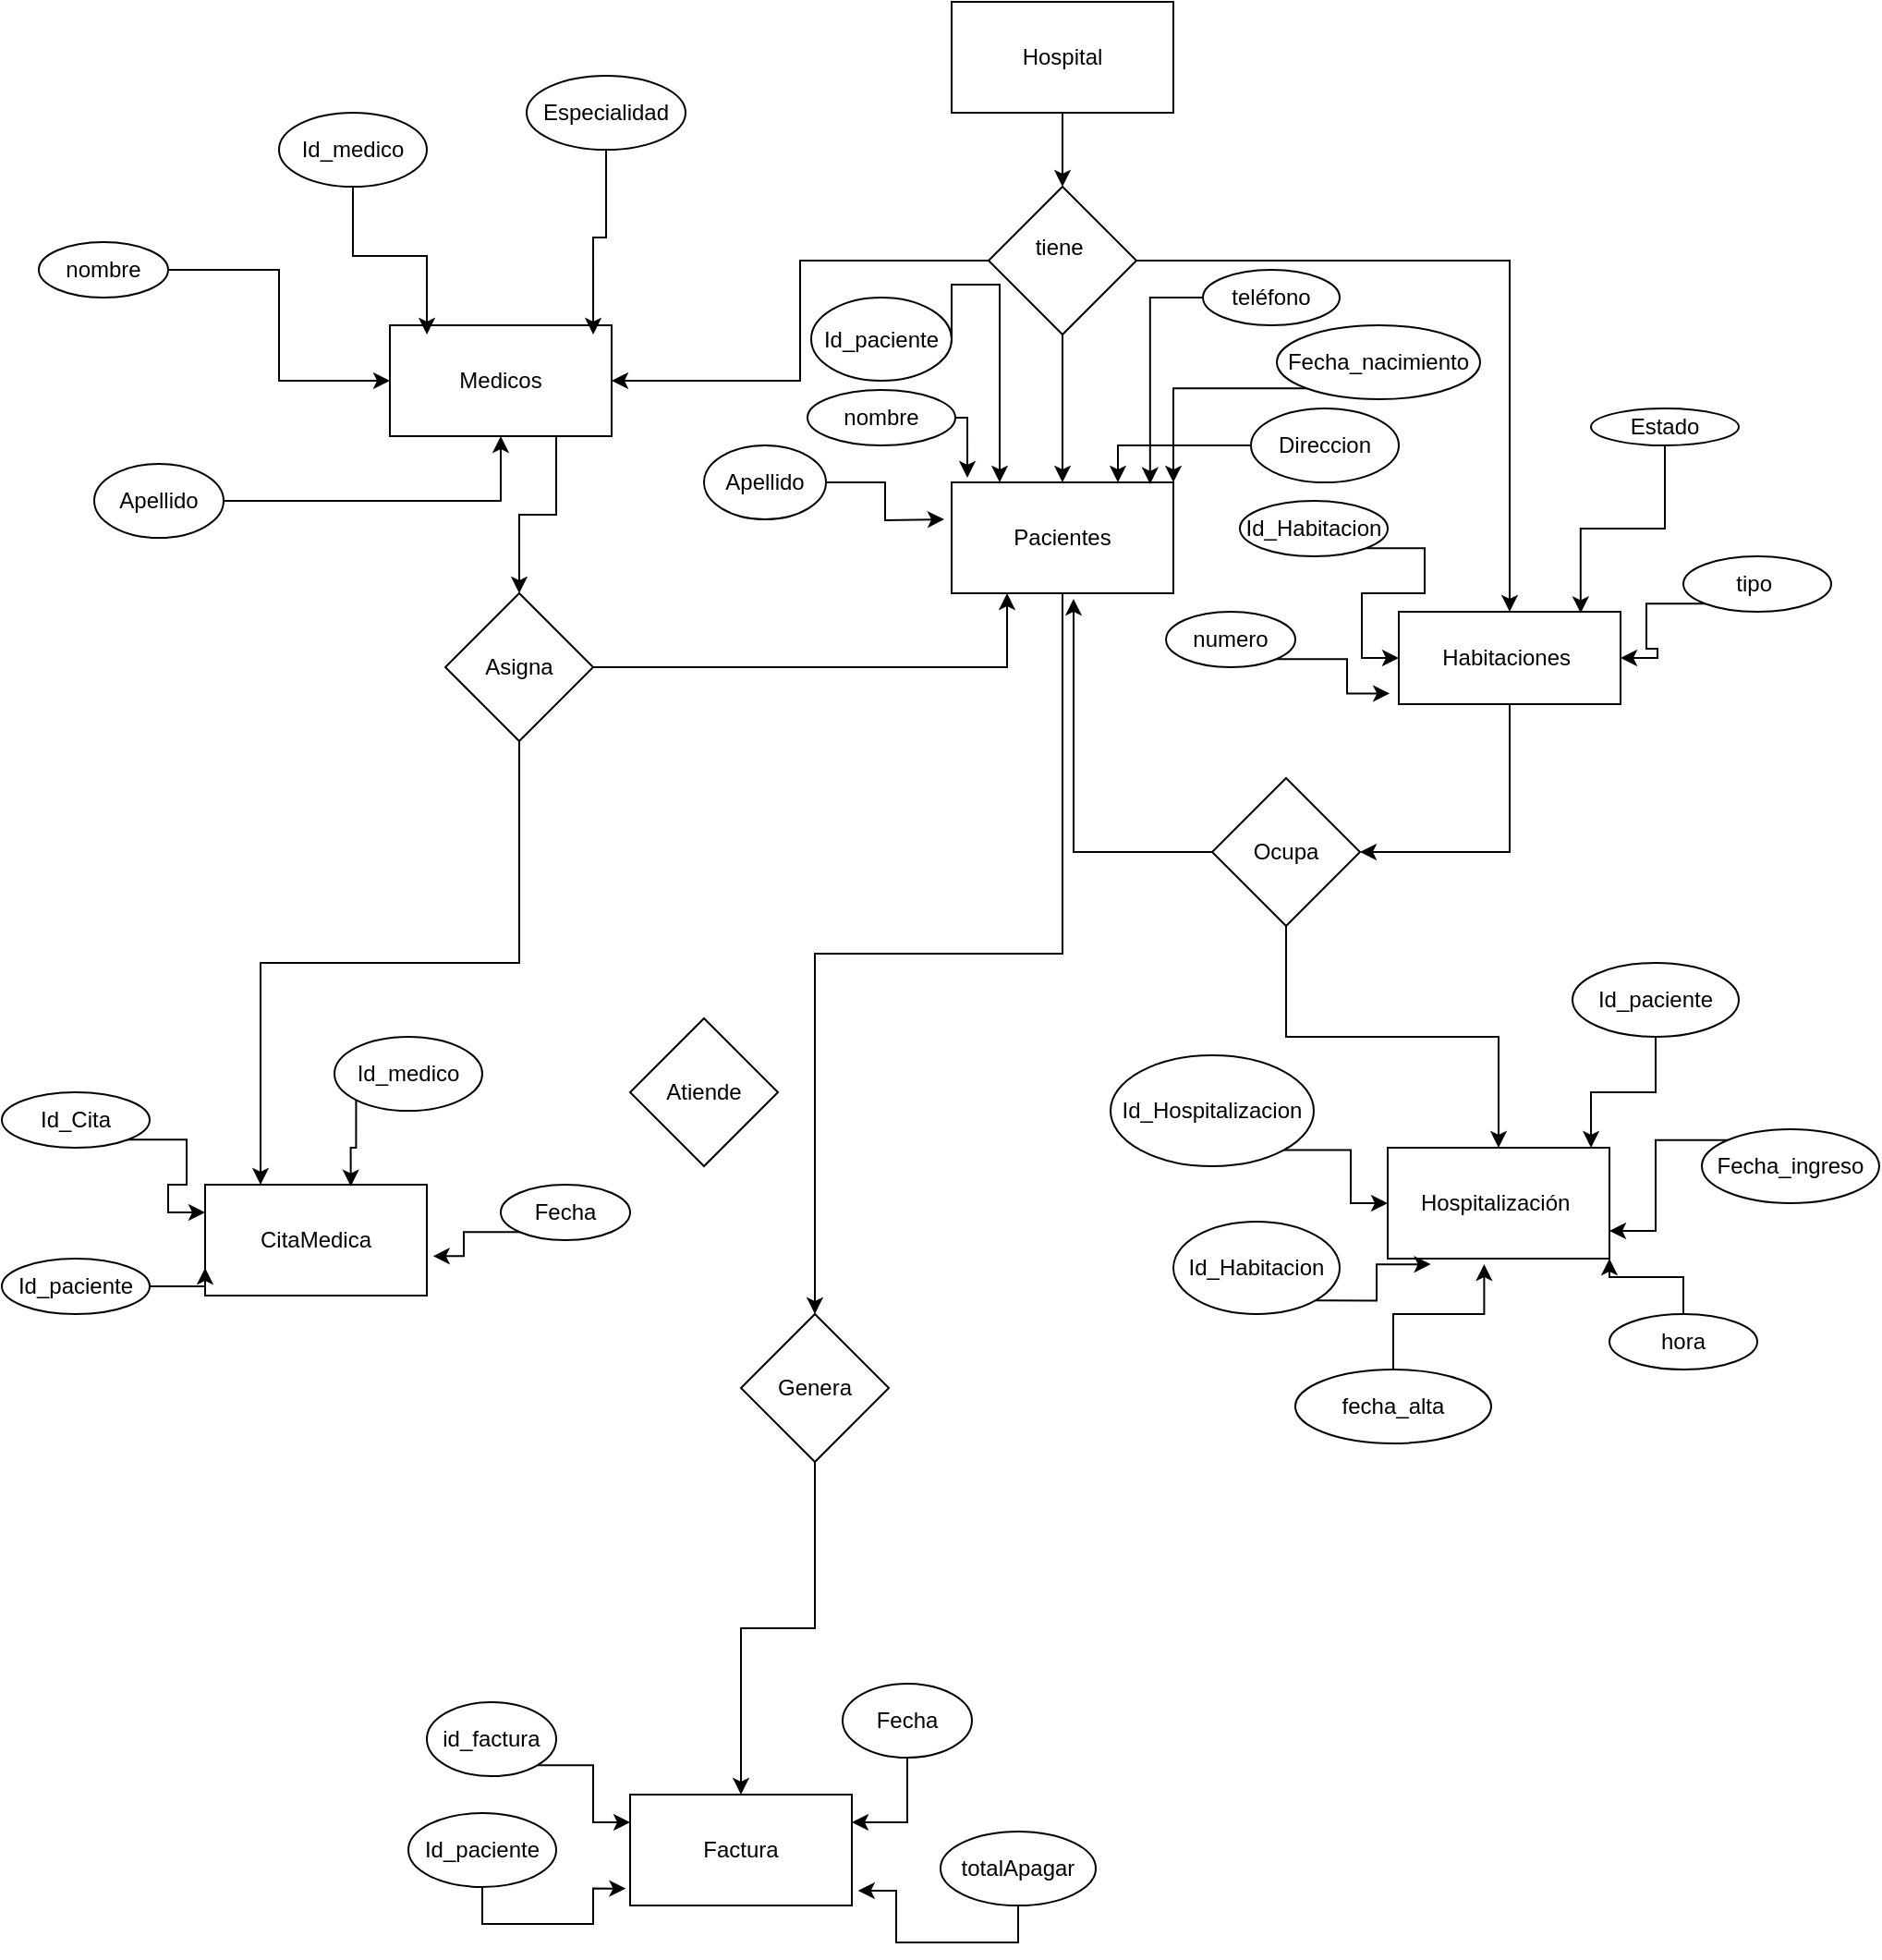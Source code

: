 <mxfile version="24.2.3" type="google">
  <diagram name="Página-1" id="EZliVyfYjvg1-WdeH3L9">
    <mxGraphModel grid="1" page="1" gridSize="10" guides="1" tooltips="1" connect="1" arrows="1" fold="1" pageScale="1" pageWidth="827" pageHeight="1169" math="0" shadow="0">
      <root>
        <mxCell id="0" />
        <mxCell id="1" parent="0" />
        <mxCell id="4ncTg_0daOnHYCiFeW4z-30" style="edgeStyle=orthogonalEdgeStyle;rounded=0;orthogonalLoop=1;jettySize=auto;html=1;exitX=0.5;exitY=1;exitDx=0;exitDy=0;entryX=0.5;entryY=0;entryDx=0;entryDy=0;" edge="1" parent="1" source="4ncTg_0daOnHYCiFeW4z-1" target="4ncTg_0daOnHYCiFeW4z-12">
          <mxGeometry relative="1" as="geometry" />
        </mxCell>
        <mxCell id="4ncTg_0daOnHYCiFeW4z-1" value="&lt;font style=&quot;vertical-align: inherit;&quot;&gt;&lt;font style=&quot;vertical-align: inherit;&quot;&gt;&lt;font style=&quot;vertical-align: inherit;&quot;&gt;&lt;font style=&quot;vertical-align: inherit;&quot;&gt;Hospital&lt;/font&gt;&lt;/font&gt;&lt;/font&gt;&lt;/font&gt;" style="rounded=0;whiteSpace=wrap;html=1;" vertex="1" parent="1">
          <mxGeometry x="354" y="20" width="120" height="60" as="geometry" />
        </mxCell>
        <mxCell id="4ncTg_0daOnHYCiFeW4z-83" style="edgeStyle=orthogonalEdgeStyle;rounded=0;orthogonalLoop=1;jettySize=auto;html=1;exitX=0.5;exitY=1;exitDx=0;exitDy=0;entryX=1;entryY=0.5;entryDx=0;entryDy=0;" edge="1" parent="1" source="4ncTg_0daOnHYCiFeW4z-2" target="4ncTg_0daOnHYCiFeW4z-10">
          <mxGeometry relative="1" as="geometry" />
        </mxCell>
        <mxCell id="4ncTg_0daOnHYCiFeW4z-2" value="&lt;font style=&quot;vertical-align: inherit;&quot;&gt;&lt;font style=&quot;vertical-align: inherit;&quot;&gt;&lt;font style=&quot;vertical-align: inherit;&quot;&gt;&lt;font style=&quot;vertical-align: inherit;&quot;&gt;&lt;font style=&quot;vertical-align: inherit;&quot;&gt;&lt;font style=&quot;vertical-align: inherit;&quot;&gt;Habitaciones&amp;nbsp;&lt;/font&gt;&lt;/font&gt;&lt;/font&gt;&lt;/font&gt;&lt;/font&gt;&lt;/font&gt;" style="rounded=0;whiteSpace=wrap;html=1;" vertex="1" parent="1">
          <mxGeometry x="596" y="350" width="120" height="50" as="geometry" />
        </mxCell>
        <mxCell id="4ncTg_0daOnHYCiFeW4z-3" value="&lt;font style=&quot;vertical-align: inherit;&quot;&gt;&lt;font style=&quot;vertical-align: inherit;&quot;&gt;&lt;font style=&quot;vertical-align: inherit;&quot;&gt;&lt;font style=&quot;vertical-align: inherit;&quot;&gt;&lt;font style=&quot;vertical-align: inherit;&quot;&gt;&lt;font style=&quot;vertical-align: inherit;&quot;&gt;CitaMedica&lt;/font&gt;&lt;/font&gt;&lt;/font&gt;&lt;/font&gt;&lt;/font&gt;&lt;/font&gt;" style="rounded=0;whiteSpace=wrap;html=1;" vertex="1" parent="1">
          <mxGeometry x="-50" y="660" width="120" height="60" as="geometry" />
        </mxCell>
        <mxCell id="4ncTg_0daOnHYCiFeW4z-4" value="&lt;font style=&quot;vertical-align: inherit;&quot;&gt;&lt;font style=&quot;vertical-align: inherit;&quot;&gt;&lt;font style=&quot;vertical-align: inherit;&quot;&gt;&lt;font style=&quot;vertical-align: inherit;&quot;&gt;Hospitalización&amp;nbsp;&lt;/font&gt;&lt;/font&gt;&lt;/font&gt;&lt;/font&gt;" style="rounded=0;whiteSpace=wrap;html=1;" vertex="1" parent="1">
          <mxGeometry x="590" y="640" width="120" height="60" as="geometry" />
        </mxCell>
        <mxCell id="4ncTg_0daOnHYCiFeW4z-87" style="edgeStyle=orthogonalEdgeStyle;rounded=0;orthogonalLoop=1;jettySize=auto;html=1;exitX=0.5;exitY=1;exitDx=0;exitDy=0;entryX=0.5;entryY=0;entryDx=0;entryDy=0;" edge="1" parent="1" source="4ncTg_0daOnHYCiFeW4z-5" target="4ncTg_0daOnHYCiFeW4z-11">
          <mxGeometry relative="1" as="geometry">
            <mxPoint x="300" y="680" as="targetPoint" />
          </mxGeometry>
        </mxCell>
        <mxCell id="4ncTg_0daOnHYCiFeW4z-5" value="&lt;font style=&quot;vertical-align: inherit;&quot;&gt;&lt;font style=&quot;vertical-align: inherit;&quot;&gt;&lt;font style=&quot;vertical-align: inherit;&quot;&gt;&lt;font style=&quot;vertical-align: inherit;&quot;&gt;&lt;font style=&quot;vertical-align: inherit;&quot;&gt;&lt;font style=&quot;vertical-align: inherit;&quot;&gt;Pacientes&lt;/font&gt;&lt;/font&gt;&lt;/font&gt;&lt;/font&gt;&lt;/font&gt;&lt;/font&gt;" style="rounded=0;whiteSpace=wrap;html=1;" vertex="1" parent="1">
          <mxGeometry x="354" y="280" width="120" height="60" as="geometry" />
        </mxCell>
        <mxCell id="4ncTg_0daOnHYCiFeW4z-80" style="edgeStyle=orthogonalEdgeStyle;rounded=0;orthogonalLoop=1;jettySize=auto;html=1;exitX=0.75;exitY=1;exitDx=0;exitDy=0;entryX=0.5;entryY=0;entryDx=0;entryDy=0;" edge="1" parent="1" source="4ncTg_0daOnHYCiFeW4z-6" target="4ncTg_0daOnHYCiFeW4z-9">
          <mxGeometry relative="1" as="geometry" />
        </mxCell>
        <mxCell id="4ncTg_0daOnHYCiFeW4z-6" value="&lt;font style=&quot;vertical-align: inherit;&quot;&gt;&lt;font style=&quot;vertical-align: inherit;&quot;&gt;&lt;font style=&quot;vertical-align: inherit;&quot;&gt;&lt;font style=&quot;vertical-align: inherit;&quot;&gt;Medicos&lt;/font&gt;&lt;/font&gt;&lt;/font&gt;&lt;/font&gt;" style="rounded=0;whiteSpace=wrap;html=1;" vertex="1" parent="1">
          <mxGeometry x="50" y="195" width="120" height="60" as="geometry" />
        </mxCell>
        <mxCell id="4ncTg_0daOnHYCiFeW4z-7" value="&lt;font style=&quot;vertical-align: inherit;&quot;&gt;&lt;font style=&quot;vertical-align: inherit;&quot;&gt;Factura&lt;/font&gt;&lt;/font&gt;" style="rounded=0;whiteSpace=wrap;html=1;" vertex="1" parent="1">
          <mxGeometry x="180" y="990" width="120" height="60" as="geometry" />
        </mxCell>
        <mxCell id="4ncTg_0daOnHYCiFeW4z-8" value="&lt;font style=&quot;vertical-align: inherit;&quot;&gt;&lt;font style=&quot;vertical-align: inherit;&quot;&gt;Atiende&lt;/font&gt;&lt;/font&gt;" style="rhombus;whiteSpace=wrap;html=1;" vertex="1" parent="1">
          <mxGeometry x="180" y="570" width="80" height="80" as="geometry" />
        </mxCell>
        <mxCell id="4ncTg_0daOnHYCiFeW4z-81" style="edgeStyle=orthogonalEdgeStyle;rounded=0;orthogonalLoop=1;jettySize=auto;html=1;exitX=0.5;exitY=1;exitDx=0;exitDy=0;entryX=0.25;entryY=0;entryDx=0;entryDy=0;" edge="1" parent="1" source="4ncTg_0daOnHYCiFeW4z-9" target="4ncTg_0daOnHYCiFeW4z-3">
          <mxGeometry relative="1" as="geometry">
            <mxPoint y="620" as="targetPoint" />
          </mxGeometry>
        </mxCell>
        <mxCell id="4ncTg_0daOnHYCiFeW4z-82" style="edgeStyle=orthogonalEdgeStyle;rounded=0;orthogonalLoop=1;jettySize=auto;html=1;exitX=1;exitY=0.5;exitDx=0;exitDy=0;entryX=0.25;entryY=1;entryDx=0;entryDy=0;" edge="1" parent="1" source="4ncTg_0daOnHYCiFeW4z-9" target="4ncTg_0daOnHYCiFeW4z-5">
          <mxGeometry relative="1" as="geometry" />
        </mxCell>
        <mxCell id="4ncTg_0daOnHYCiFeW4z-9" value="&lt;font style=&quot;vertical-align: inherit;&quot;&gt;&lt;font style=&quot;vertical-align: inherit;&quot;&gt;Asigna&lt;/font&gt;&lt;/font&gt;" style="rhombus;whiteSpace=wrap;html=1;" vertex="1" parent="1">
          <mxGeometry x="80" y="340" width="80" height="80" as="geometry" />
        </mxCell>
        <mxCell id="4ncTg_0daOnHYCiFeW4z-85" style="edgeStyle=orthogonalEdgeStyle;rounded=0;orthogonalLoop=1;jettySize=auto;html=1;exitX=0.5;exitY=1;exitDx=0;exitDy=0;entryX=0.5;entryY=0;entryDx=0;entryDy=0;" edge="1" parent="1" source="4ncTg_0daOnHYCiFeW4z-10" target="4ncTg_0daOnHYCiFeW4z-4">
          <mxGeometry relative="1" as="geometry" />
        </mxCell>
        <mxCell id="4ncTg_0daOnHYCiFeW4z-10" value="&lt;font style=&quot;vertical-align: inherit;&quot;&gt;&lt;font style=&quot;vertical-align: inherit;&quot;&gt;&lt;font style=&quot;vertical-align: inherit;&quot;&gt;&lt;font style=&quot;vertical-align: inherit;&quot;&gt;Ocupa&lt;/font&gt;&lt;/font&gt;&lt;/font&gt;&lt;/font&gt;" style="rhombus;whiteSpace=wrap;html=1;" vertex="1" parent="1">
          <mxGeometry x="495" y="440" width="80" height="80" as="geometry" />
        </mxCell>
        <mxCell id="4ncTg_0daOnHYCiFeW4z-86" style="edgeStyle=orthogonalEdgeStyle;rounded=0;orthogonalLoop=1;jettySize=auto;html=1;exitX=0.5;exitY=1;exitDx=0;exitDy=0;entryX=0.5;entryY=0;entryDx=0;entryDy=0;" edge="1" parent="1" source="4ncTg_0daOnHYCiFeW4z-11" target="4ncTg_0daOnHYCiFeW4z-7">
          <mxGeometry relative="1" as="geometry" />
        </mxCell>
        <mxCell id="4ncTg_0daOnHYCiFeW4z-11" value="&lt;font style=&quot;vertical-align: inherit;&quot;&gt;&lt;font style=&quot;vertical-align: inherit;&quot;&gt;Genera&lt;/font&gt;&lt;/font&gt;" style="rhombus;whiteSpace=wrap;html=1;" vertex="1" parent="1">
          <mxGeometry x="240" y="730" width="80" height="80" as="geometry" />
        </mxCell>
        <mxCell id="4ncTg_0daOnHYCiFeW4z-29" style="edgeStyle=orthogonalEdgeStyle;rounded=0;orthogonalLoop=1;jettySize=auto;html=1;exitX=0.5;exitY=1;exitDx=0;exitDy=0;" edge="1" parent="1" source="4ncTg_0daOnHYCiFeW4z-12" target="4ncTg_0daOnHYCiFeW4z-5">
          <mxGeometry relative="1" as="geometry" />
        </mxCell>
        <mxCell id="4ncTg_0daOnHYCiFeW4z-59" style="edgeStyle=orthogonalEdgeStyle;rounded=0;orthogonalLoop=1;jettySize=auto;html=1;exitX=0;exitY=0.5;exitDx=0;exitDy=0;entryX=1;entryY=0.5;entryDx=0;entryDy=0;" edge="1" parent="1" source="4ncTg_0daOnHYCiFeW4z-12" target="4ncTg_0daOnHYCiFeW4z-6">
          <mxGeometry relative="1" as="geometry" />
        </mxCell>
        <mxCell id="4ncTg_0daOnHYCiFeW4z-68" style="edgeStyle=orthogonalEdgeStyle;rounded=0;orthogonalLoop=1;jettySize=auto;html=1;exitX=1;exitY=0.5;exitDx=0;exitDy=0;entryX=0.5;entryY=0;entryDx=0;entryDy=0;" edge="1" parent="1" source="4ncTg_0daOnHYCiFeW4z-12" target="4ncTg_0daOnHYCiFeW4z-2">
          <mxGeometry relative="1" as="geometry" />
        </mxCell>
        <mxCell id="4ncTg_0daOnHYCiFeW4z-12" value="&lt;font style=&quot;vertical-align: inherit;&quot;&gt;&lt;font style=&quot;vertical-align: inherit;&quot;&gt;tiene&amp;nbsp;&lt;/font&gt;&lt;/font&gt;&lt;div&gt;&lt;font style=&quot;vertical-align: inherit;&quot;&gt;&lt;font style=&quot;vertical-align: inherit;&quot;&gt;&lt;br&gt;&lt;/font&gt;&lt;/font&gt;&lt;/div&gt;" style="rhombus;whiteSpace=wrap;html=1;" vertex="1" parent="1">
          <mxGeometry x="374" y="120" width="80" height="80" as="geometry" />
        </mxCell>
        <mxCell id="4ncTg_0daOnHYCiFeW4z-15" value="&lt;font style=&quot;vertical-align: inherit;&quot;&gt;&lt;font style=&quot;vertical-align: inherit;&quot;&gt;&lt;font style=&quot;vertical-align: inherit;&quot;&gt;&lt;font style=&quot;vertical-align: inherit;&quot;&gt;Id_paciente&lt;/font&gt;&lt;/font&gt;&lt;/font&gt;&lt;/font&gt;" style="ellipse;whiteSpace=wrap;html=1;" vertex="1" parent="1">
          <mxGeometry x="278" y="180" width="76" height="45" as="geometry" />
        </mxCell>
        <mxCell id="4ncTg_0daOnHYCiFeW4z-16" value="&lt;font style=&quot;vertical-align: inherit;&quot;&gt;&lt;font style=&quot;vertical-align: inherit;&quot;&gt;&lt;font style=&quot;vertical-align: inherit;&quot;&gt;&lt;font style=&quot;vertical-align: inherit;&quot;&gt;&lt;font style=&quot;vertical-align: inherit;&quot;&gt;&lt;font style=&quot;vertical-align: inherit;&quot;&gt;nombre&lt;/font&gt;&lt;/font&gt;&lt;/font&gt;&lt;/font&gt;&lt;/font&gt;&lt;/font&gt;" style="ellipse;whiteSpace=wrap;html=1;" vertex="1" parent="1">
          <mxGeometry x="276" y="230" width="80" height="30" as="geometry" />
        </mxCell>
        <mxCell id="4ncTg_0daOnHYCiFeW4z-21" style="edgeStyle=orthogonalEdgeStyle;rounded=0;orthogonalLoop=1;jettySize=auto;html=1;exitX=1;exitY=0.5;exitDx=0;exitDy=0;" edge="1" parent="1" source="4ncTg_0daOnHYCiFeW4z-17">
          <mxGeometry relative="1" as="geometry">
            <mxPoint x="350" y="300" as="targetPoint" />
          </mxGeometry>
        </mxCell>
        <mxCell id="4ncTg_0daOnHYCiFeW4z-17" value="&lt;font style=&quot;vertical-align: inherit;&quot;&gt;&lt;font style=&quot;vertical-align: inherit;&quot;&gt;Apellido&lt;/font&gt;&lt;/font&gt;" style="ellipse;whiteSpace=wrap;html=1;" vertex="1" parent="1">
          <mxGeometry x="220" y="260" width="66" height="40" as="geometry" />
        </mxCell>
        <mxCell id="4ncTg_0daOnHYCiFeW4z-26" style="edgeStyle=orthogonalEdgeStyle;rounded=0;orthogonalLoop=1;jettySize=auto;html=1;exitX=0;exitY=1;exitDx=0;exitDy=0;entryX=1;entryY=0;entryDx=0;entryDy=0;" edge="1" parent="1" source="4ncTg_0daOnHYCiFeW4z-18" target="4ncTg_0daOnHYCiFeW4z-5">
          <mxGeometry relative="1" as="geometry" />
        </mxCell>
        <mxCell id="4ncTg_0daOnHYCiFeW4z-18" value="&lt;font style=&quot;vertical-align: inherit;&quot;&gt;&lt;font style=&quot;vertical-align: inherit;&quot;&gt;Fecha_nacimiento&lt;/font&gt;&lt;/font&gt;" style="ellipse;whiteSpace=wrap;html=1;" vertex="1" parent="1">
          <mxGeometry x="530" y="195" width="110" height="40" as="geometry" />
        </mxCell>
        <mxCell id="4ncTg_0daOnHYCiFeW4z-19" value="&lt;font style=&quot;vertical-align: inherit;&quot;&gt;&lt;font style=&quot;vertical-align: inherit;&quot;&gt;&lt;font style=&quot;vertical-align: inherit;&quot;&gt;&lt;font style=&quot;vertical-align: inherit;&quot;&gt;teléfono&lt;/font&gt;&lt;/font&gt;&lt;/font&gt;&lt;/font&gt;" style="ellipse;whiteSpace=wrap;html=1;" vertex="1" parent="1">
          <mxGeometry x="490" y="165" width="74" height="30" as="geometry" />
        </mxCell>
        <mxCell id="4ncTg_0daOnHYCiFeW4z-28" style="edgeStyle=orthogonalEdgeStyle;rounded=0;orthogonalLoop=1;jettySize=auto;html=1;entryX=0.75;entryY=0;entryDx=0;entryDy=0;" edge="1" parent="1" source="4ncTg_0daOnHYCiFeW4z-20" target="4ncTg_0daOnHYCiFeW4z-5">
          <mxGeometry relative="1" as="geometry" />
        </mxCell>
        <mxCell id="4ncTg_0daOnHYCiFeW4z-20" value="&lt;font style=&quot;vertical-align: inherit;&quot;&gt;&lt;font style=&quot;vertical-align: inherit;&quot;&gt;Direccion&lt;/font&gt;&lt;/font&gt;" style="ellipse;whiteSpace=wrap;html=1;" vertex="1" parent="1">
          <mxGeometry x="516" y="240" width="80" height="40" as="geometry" />
        </mxCell>
        <mxCell id="4ncTg_0daOnHYCiFeW4z-22" style="edgeStyle=orthogonalEdgeStyle;rounded=0;orthogonalLoop=1;jettySize=auto;html=1;exitX=1;exitY=0.5;exitDx=0;exitDy=0;entryX=0.071;entryY=-0.042;entryDx=0;entryDy=0;entryPerimeter=0;" edge="1" parent="1" source="4ncTg_0daOnHYCiFeW4z-16" target="4ncTg_0daOnHYCiFeW4z-5">
          <mxGeometry relative="1" as="geometry" />
        </mxCell>
        <mxCell id="4ncTg_0daOnHYCiFeW4z-23" style="edgeStyle=orthogonalEdgeStyle;rounded=0;orthogonalLoop=1;jettySize=auto;html=1;exitX=1;exitY=0.5;exitDx=0;exitDy=0;" edge="1" parent="1" source="4ncTg_0daOnHYCiFeW4z-15">
          <mxGeometry relative="1" as="geometry">
            <mxPoint x="380" y="280" as="targetPoint" />
            <Array as="points">
              <mxPoint x="380" y="173" />
              <mxPoint x="380" y="280" />
            </Array>
          </mxGeometry>
        </mxCell>
        <mxCell id="4ncTg_0daOnHYCiFeW4z-24" style="edgeStyle=orthogonalEdgeStyle;rounded=0;orthogonalLoop=1;jettySize=auto;html=1;entryX=0.895;entryY=0.014;entryDx=0;entryDy=0;entryPerimeter=0;" edge="1" parent="1" source="4ncTg_0daOnHYCiFeW4z-19" target="4ncTg_0daOnHYCiFeW4z-5">
          <mxGeometry relative="1" as="geometry" />
        </mxCell>
        <mxCell id="4ncTg_0daOnHYCiFeW4z-56" style="edgeStyle=orthogonalEdgeStyle;rounded=0;orthogonalLoop=1;jettySize=auto;html=1;exitX=0.5;exitY=1;exitDx=0;exitDy=0;entryX=0.167;entryY=0.083;entryDx=0;entryDy=0;entryPerimeter=0;" edge="1" parent="1" source="4ncTg_0daOnHYCiFeW4z-32" target="4ncTg_0daOnHYCiFeW4z-6">
          <mxGeometry relative="1" as="geometry">
            <mxPoint x="70" y="190" as="targetPoint" />
          </mxGeometry>
        </mxCell>
        <mxCell id="4ncTg_0daOnHYCiFeW4z-32" value="&lt;font style=&quot;vertical-align: inherit;&quot;&gt;&lt;font style=&quot;vertical-align: inherit;&quot;&gt;Id_medico&lt;/font&gt;&lt;/font&gt;" style="ellipse;whiteSpace=wrap;html=1;" vertex="1" parent="1">
          <mxGeometry x="-10" y="80" width="80" height="40" as="geometry" />
        </mxCell>
        <mxCell id="4ncTg_0daOnHYCiFeW4z-55" style="edgeStyle=orthogonalEdgeStyle;rounded=0;orthogonalLoop=1;jettySize=auto;html=1;exitX=1;exitY=0.5;exitDx=0;exitDy=0;entryX=0;entryY=0.5;entryDx=0;entryDy=0;" edge="1" parent="1" source="4ncTg_0daOnHYCiFeW4z-33" target="4ncTg_0daOnHYCiFeW4z-6">
          <mxGeometry relative="1" as="geometry" />
        </mxCell>
        <mxCell id="4ncTg_0daOnHYCiFeW4z-33" value="&lt;font style=&quot;vertical-align: inherit;&quot;&gt;&lt;font style=&quot;vertical-align: inherit;&quot;&gt;nombre&lt;/font&gt;&lt;/font&gt;" style="ellipse;whiteSpace=wrap;html=1;" vertex="1" parent="1">
          <mxGeometry x="-140" y="150" width="70" height="30" as="geometry" />
        </mxCell>
        <mxCell id="4ncTg_0daOnHYCiFeW4z-58" style="edgeStyle=orthogonalEdgeStyle;rounded=0;orthogonalLoop=1;jettySize=auto;html=1;exitX=1;exitY=0.5;exitDx=0;exitDy=0;" edge="1" parent="1" source="4ncTg_0daOnHYCiFeW4z-34" target="4ncTg_0daOnHYCiFeW4z-6">
          <mxGeometry relative="1" as="geometry">
            <mxPoint x="70" y="260" as="targetPoint" />
          </mxGeometry>
        </mxCell>
        <mxCell id="4ncTg_0daOnHYCiFeW4z-34" value="&lt;font style=&quot;vertical-align: inherit;&quot;&gt;&lt;font style=&quot;vertical-align: inherit;&quot;&gt;Apellido&lt;/font&gt;&lt;/font&gt;" style="ellipse;whiteSpace=wrap;html=1;" vertex="1" parent="1">
          <mxGeometry x="-110" y="270" width="70" height="40" as="geometry" />
        </mxCell>
        <mxCell id="4ncTg_0daOnHYCiFeW4z-35" value="&lt;font style=&quot;vertical-align: inherit;&quot;&gt;&lt;font style=&quot;vertical-align: inherit;&quot;&gt;Especialidad&lt;/font&gt;&lt;/font&gt;" style="ellipse;whiteSpace=wrap;html=1;" vertex="1" parent="1">
          <mxGeometry x="124" y="60" width="86" height="40" as="geometry" />
        </mxCell>
        <mxCell id="4ncTg_0daOnHYCiFeW4z-60" style="edgeStyle=orthogonalEdgeStyle;rounded=0;orthogonalLoop=1;jettySize=auto;html=1;exitX=1;exitY=1;exitDx=0;exitDy=0;entryX=0;entryY=0.25;entryDx=0;entryDy=0;" edge="1" parent="1" source="4ncTg_0daOnHYCiFeW4z-36" target="4ncTg_0daOnHYCiFeW4z-3">
          <mxGeometry relative="1" as="geometry" />
        </mxCell>
        <mxCell id="4ncTg_0daOnHYCiFeW4z-36" value="&lt;font style=&quot;vertical-align: inherit;&quot;&gt;&lt;font style=&quot;vertical-align: inherit;&quot;&gt;Id_Cita&lt;/font&gt;&lt;/font&gt;" style="ellipse;whiteSpace=wrap;html=1;" vertex="1" parent="1">
          <mxGeometry x="-160" y="610" width="80" height="30" as="geometry" />
        </mxCell>
        <mxCell id="4ncTg_0daOnHYCiFeW4z-37" value="&lt;font style=&quot;vertical-align: inherit;&quot;&gt;&lt;font style=&quot;vertical-align: inherit;&quot;&gt;Fecha&lt;/font&gt;&lt;/font&gt;" style="ellipse;whiteSpace=wrap;html=1;" vertex="1" parent="1">
          <mxGeometry x="110" y="660" width="70" height="30" as="geometry" />
        </mxCell>
        <mxCell id="4ncTg_0daOnHYCiFeW4z-72" style="edgeStyle=orthogonalEdgeStyle;rounded=0;orthogonalLoop=1;jettySize=auto;html=1;exitX=0.5;exitY=0;exitDx=0;exitDy=0;entryX=1;entryY=1;entryDx=0;entryDy=0;" edge="1" parent="1" source="4ncTg_0daOnHYCiFeW4z-38" target="4ncTg_0daOnHYCiFeW4z-4">
          <mxGeometry relative="1" as="geometry" />
        </mxCell>
        <mxCell id="4ncTg_0daOnHYCiFeW4z-38" value="&lt;font style=&quot;vertical-align: inherit;&quot;&gt;&lt;font style=&quot;vertical-align: inherit;&quot;&gt;hora&lt;/font&gt;&lt;/font&gt;" style="ellipse;whiteSpace=wrap;html=1;" vertex="1" parent="1">
          <mxGeometry x="710" y="730" width="80" height="30" as="geometry" />
        </mxCell>
        <mxCell id="4ncTg_0daOnHYCiFeW4z-61" style="edgeStyle=orthogonalEdgeStyle;rounded=0;orthogonalLoop=1;jettySize=auto;html=1;exitX=1;exitY=0.5;exitDx=0;exitDy=0;entryX=0;entryY=0.75;entryDx=0;entryDy=0;" edge="1" parent="1" source="4ncTg_0daOnHYCiFeW4z-39" target="4ncTg_0daOnHYCiFeW4z-3">
          <mxGeometry relative="1" as="geometry" />
        </mxCell>
        <mxCell id="4ncTg_0daOnHYCiFeW4z-39" value="&lt;font style=&quot;vertical-align: inherit;&quot;&gt;&lt;font style=&quot;vertical-align: inherit;&quot;&gt;Id_paciente&lt;/font&gt;&lt;/font&gt;" style="ellipse;whiteSpace=wrap;html=1;" vertex="1" parent="1">
          <mxGeometry x="-160" y="700" width="80" height="30" as="geometry" />
        </mxCell>
        <mxCell id="4ncTg_0daOnHYCiFeW4z-40" value="&lt;font style=&quot;vertical-align: inherit;&quot;&gt;&lt;font style=&quot;vertical-align: inherit;&quot;&gt;Id_medico&lt;/font&gt;&lt;/font&gt;" style="ellipse;whiteSpace=wrap;html=1;" vertex="1" parent="1">
          <mxGeometry x="20" y="580" width="80" height="40" as="geometry" />
        </mxCell>
        <mxCell id="4ncTg_0daOnHYCiFeW4z-69" style="edgeStyle=orthogonalEdgeStyle;rounded=0;orthogonalLoop=1;jettySize=auto;html=1;exitX=0;exitY=1;exitDx=0;exitDy=0;entryX=0;entryY=0.5;entryDx=0;entryDy=0;" edge="1" parent="1" source="4ncTg_0daOnHYCiFeW4z-41" target="4ncTg_0daOnHYCiFeW4z-4">
          <mxGeometry relative="1" as="geometry" />
        </mxCell>
        <mxCell id="4ncTg_0daOnHYCiFeW4z-41" value="&lt;font style=&quot;vertical-align: inherit;&quot;&gt;&lt;font style=&quot;vertical-align: inherit;&quot;&gt;Id_Hospitalizacion&lt;/font&gt;&lt;/font&gt;" style="ellipse;whiteSpace=wrap;html=1;" vertex="1" parent="1">
          <mxGeometry x="440" y="590" width="110" height="60" as="geometry" />
        </mxCell>
        <mxCell id="4ncTg_0daOnHYCiFeW4z-42" value="&lt;font style=&quot;vertical-align: inherit;&quot;&gt;&lt;font style=&quot;vertical-align: inherit;&quot;&gt;&lt;font style=&quot;vertical-align: inherit;&quot;&gt;&lt;font style=&quot;vertical-align: inherit;&quot;&gt;Id_Habitacion&lt;/font&gt;&lt;/font&gt;&lt;/font&gt;&lt;/font&gt;" style="ellipse;whiteSpace=wrap;html=1;" vertex="1" parent="1">
          <mxGeometry x="474" y="680" width="90" height="50" as="geometry" />
        </mxCell>
        <mxCell id="4ncTg_0daOnHYCiFeW4z-43" value="&lt;font style=&quot;vertical-align: inherit;&quot;&gt;&lt;font style=&quot;vertical-align: inherit;&quot;&gt;Id_paciente&lt;/font&gt;&lt;/font&gt;" style="ellipse;whiteSpace=wrap;html=1;" vertex="1" parent="1">
          <mxGeometry x="690" y="540" width="90" height="40" as="geometry" />
        </mxCell>
        <mxCell id="4ncTg_0daOnHYCiFeW4z-73" style="edgeStyle=orthogonalEdgeStyle;rounded=0;orthogonalLoop=1;jettySize=auto;html=1;exitX=0;exitY=0;exitDx=0;exitDy=0;entryX=1;entryY=0.75;entryDx=0;entryDy=0;" edge="1" parent="1" source="4ncTg_0daOnHYCiFeW4z-44" target="4ncTg_0daOnHYCiFeW4z-4">
          <mxGeometry relative="1" as="geometry" />
        </mxCell>
        <mxCell id="4ncTg_0daOnHYCiFeW4z-44" value="&lt;font style=&quot;vertical-align: inherit;&quot;&gt;&lt;font style=&quot;vertical-align: inherit;&quot;&gt;Fecha_ingreso&lt;/font&gt;&lt;/font&gt;" style="ellipse;whiteSpace=wrap;html=1;" vertex="1" parent="1">
          <mxGeometry x="760" y="630" width="96" height="40" as="geometry" />
        </mxCell>
        <mxCell id="4ncTg_0daOnHYCiFeW4z-45" value="&lt;font style=&quot;vertical-align: inherit;&quot;&gt;&lt;font style=&quot;vertical-align: inherit;&quot;&gt;&lt;font style=&quot;vertical-align: inherit;&quot;&gt;&lt;font style=&quot;vertical-align: inherit;&quot;&gt;fecha_alta&lt;/font&gt;&lt;/font&gt;&lt;/font&gt;&lt;/font&gt;" style="ellipse;whiteSpace=wrap;html=1;" vertex="1" parent="1">
          <mxGeometry x="540" y="760" width="106" height="40" as="geometry" />
        </mxCell>
        <mxCell id="4ncTg_0daOnHYCiFeW4z-46" value="&lt;font style=&quot;vertical-align: inherit;&quot;&gt;&lt;font style=&quot;vertical-align: inherit;&quot;&gt;numero&lt;/font&gt;&lt;/font&gt;" style="ellipse;whiteSpace=wrap;html=1;" vertex="1" parent="1">
          <mxGeometry x="470" y="350" width="70" height="30" as="geometry" />
        </mxCell>
        <mxCell id="4ncTg_0daOnHYCiFeW4z-64" style="edgeStyle=orthogonalEdgeStyle;rounded=0;orthogonalLoop=1;jettySize=auto;html=1;exitX=1;exitY=1;exitDx=0;exitDy=0;entryX=0;entryY=0.5;entryDx=0;entryDy=0;" edge="1" parent="1" source="4ncTg_0daOnHYCiFeW4z-47" target="4ncTg_0daOnHYCiFeW4z-2">
          <mxGeometry relative="1" as="geometry" />
        </mxCell>
        <mxCell id="4ncTg_0daOnHYCiFeW4z-47" value="&lt;font style=&quot;vertical-align: inherit;&quot;&gt;&lt;font style=&quot;vertical-align: inherit;&quot;&gt;Id_Habitacion&lt;/font&gt;&lt;/font&gt;" style="ellipse;whiteSpace=wrap;html=1;" vertex="1" parent="1">
          <mxGeometry x="510" y="290" width="80" height="30" as="geometry" />
        </mxCell>
        <mxCell id="4ncTg_0daOnHYCiFeW4z-66" style="edgeStyle=orthogonalEdgeStyle;rounded=0;orthogonalLoop=1;jettySize=auto;html=1;exitX=0;exitY=1;exitDx=0;exitDy=0;entryX=1;entryY=0.5;entryDx=0;entryDy=0;" edge="1" parent="1" source="4ncTg_0daOnHYCiFeW4z-49" target="4ncTg_0daOnHYCiFeW4z-2">
          <mxGeometry relative="1" as="geometry" />
        </mxCell>
        <mxCell id="4ncTg_0daOnHYCiFeW4z-49" value="&lt;font style=&quot;vertical-align: inherit;&quot;&gt;&lt;font style=&quot;vertical-align: inherit;&quot;&gt;tipo&amp;nbsp;&lt;/font&gt;&lt;/font&gt;" style="ellipse;whiteSpace=wrap;html=1;" vertex="1" parent="1">
          <mxGeometry x="750" y="320" width="80" height="30" as="geometry" />
        </mxCell>
        <mxCell id="4ncTg_0daOnHYCiFeW4z-50" value="&lt;font style=&quot;vertical-align: inherit;&quot;&gt;&lt;font style=&quot;vertical-align: inherit;&quot;&gt;&lt;font style=&quot;vertical-align: inherit;&quot;&gt;&lt;font style=&quot;vertical-align: inherit;&quot;&gt;Estado&lt;/font&gt;&lt;/font&gt;&lt;/font&gt;&lt;/font&gt;" style="ellipse;whiteSpace=wrap;html=1;" vertex="1" parent="1">
          <mxGeometry x="700" y="240" width="80" height="20" as="geometry" />
        </mxCell>
        <mxCell id="4ncTg_0daOnHYCiFeW4z-75" style="edgeStyle=orthogonalEdgeStyle;rounded=0;orthogonalLoop=1;jettySize=auto;html=1;exitX=1;exitY=1;exitDx=0;exitDy=0;entryX=0;entryY=0.25;entryDx=0;entryDy=0;" edge="1" parent="1" source="4ncTg_0daOnHYCiFeW4z-51" target="4ncTg_0daOnHYCiFeW4z-7">
          <mxGeometry relative="1" as="geometry" />
        </mxCell>
        <mxCell id="4ncTg_0daOnHYCiFeW4z-51" value="&lt;font style=&quot;vertical-align: inherit;&quot;&gt;&lt;font style=&quot;vertical-align: inherit;&quot;&gt;id_factura&lt;/font&gt;&lt;/font&gt;" style="ellipse;whiteSpace=wrap;html=1;" vertex="1" parent="1">
          <mxGeometry x="70" y="940" width="70" height="40" as="geometry" />
        </mxCell>
        <mxCell id="4ncTg_0daOnHYCiFeW4z-52" value="&lt;font style=&quot;vertical-align: inherit;&quot;&gt;&lt;font style=&quot;vertical-align: inherit;&quot;&gt;&lt;font style=&quot;vertical-align: inherit;&quot;&gt;&lt;font style=&quot;vertical-align: inherit;&quot;&gt;Id_paciente&lt;/font&gt;&lt;/font&gt;&lt;/font&gt;&lt;/font&gt;" style="ellipse;whiteSpace=wrap;html=1;" vertex="1" parent="1">
          <mxGeometry x="60" y="1000" width="80" height="40" as="geometry" />
        </mxCell>
        <mxCell id="4ncTg_0daOnHYCiFeW4z-53" value="&lt;font style=&quot;vertical-align: inherit;&quot;&gt;&lt;font style=&quot;vertical-align: inherit;&quot;&gt;totalApagar&lt;/font&gt;&lt;/font&gt;" style="ellipse;whiteSpace=wrap;html=1;" vertex="1" parent="1">
          <mxGeometry x="348" y="1010" width="84" height="40" as="geometry" />
        </mxCell>
        <mxCell id="4ncTg_0daOnHYCiFeW4z-78" style="edgeStyle=orthogonalEdgeStyle;rounded=0;orthogonalLoop=1;jettySize=auto;html=1;exitX=0.5;exitY=1;exitDx=0;exitDy=0;entryX=1;entryY=0.25;entryDx=0;entryDy=0;" edge="1" parent="1" source="4ncTg_0daOnHYCiFeW4z-54" target="4ncTg_0daOnHYCiFeW4z-7">
          <mxGeometry relative="1" as="geometry" />
        </mxCell>
        <mxCell id="4ncTg_0daOnHYCiFeW4z-54" value="&lt;font style=&quot;vertical-align: inherit;&quot;&gt;&lt;font style=&quot;vertical-align: inherit;&quot;&gt;Fecha&lt;/font&gt;&lt;/font&gt;" style="ellipse;whiteSpace=wrap;html=1;" vertex="1" parent="1">
          <mxGeometry x="295" y="930" width="70" height="40" as="geometry" />
        </mxCell>
        <mxCell id="4ncTg_0daOnHYCiFeW4z-57" style="edgeStyle=orthogonalEdgeStyle;rounded=0;orthogonalLoop=1;jettySize=auto;html=1;exitX=0.5;exitY=1;exitDx=0;exitDy=0;entryX=0.917;entryY=0.083;entryDx=0;entryDy=0;entryPerimeter=0;" edge="1" parent="1" source="4ncTg_0daOnHYCiFeW4z-35" target="4ncTg_0daOnHYCiFeW4z-6">
          <mxGeometry relative="1" as="geometry" />
        </mxCell>
        <mxCell id="4ncTg_0daOnHYCiFeW4z-62" style="edgeStyle=orthogonalEdgeStyle;rounded=0;orthogonalLoop=1;jettySize=auto;html=1;exitX=0;exitY=1;exitDx=0;exitDy=0;entryX=1.028;entryY=0.644;entryDx=0;entryDy=0;entryPerimeter=0;" edge="1" parent="1" source="4ncTg_0daOnHYCiFeW4z-37" target="4ncTg_0daOnHYCiFeW4z-3">
          <mxGeometry relative="1" as="geometry" />
        </mxCell>
        <mxCell id="4ncTg_0daOnHYCiFeW4z-63" style="edgeStyle=orthogonalEdgeStyle;rounded=0;orthogonalLoop=1;jettySize=auto;html=1;exitX=0;exitY=1;exitDx=0;exitDy=0;entryX=0.657;entryY=0.014;entryDx=0;entryDy=0;entryPerimeter=0;" edge="1" parent="1" source="4ncTg_0daOnHYCiFeW4z-40" target="4ncTg_0daOnHYCiFeW4z-3">
          <mxGeometry relative="1" as="geometry" />
        </mxCell>
        <mxCell id="4ncTg_0daOnHYCiFeW4z-65" style="edgeStyle=orthogonalEdgeStyle;rounded=0;orthogonalLoop=1;jettySize=auto;html=1;exitX=1;exitY=1;exitDx=0;exitDy=0;entryX=-0.041;entryY=0.884;entryDx=0;entryDy=0;entryPerimeter=0;" edge="1" parent="1" source="4ncTg_0daOnHYCiFeW4z-46" target="4ncTg_0daOnHYCiFeW4z-2">
          <mxGeometry relative="1" as="geometry" />
        </mxCell>
        <mxCell id="4ncTg_0daOnHYCiFeW4z-67" style="edgeStyle=orthogonalEdgeStyle;rounded=0;orthogonalLoop=1;jettySize=auto;html=1;exitX=0.5;exitY=1;exitDx=0;exitDy=0;entryX=0.82;entryY=0.014;entryDx=0;entryDy=0;entryPerimeter=0;" edge="1" parent="1" source="4ncTg_0daOnHYCiFeW4z-50" target="4ncTg_0daOnHYCiFeW4z-2">
          <mxGeometry relative="1" as="geometry" />
        </mxCell>
        <mxCell id="4ncTg_0daOnHYCiFeW4z-70" style="edgeStyle=orthogonalEdgeStyle;rounded=0;orthogonalLoop=1;jettySize=auto;html=1;exitX=1;exitY=1;exitDx=0;exitDy=0;entryX=0.194;entryY=1.051;entryDx=0;entryDy=0;entryPerimeter=0;" edge="1" parent="1" source="4ncTg_0daOnHYCiFeW4z-42" target="4ncTg_0daOnHYCiFeW4z-4">
          <mxGeometry relative="1" as="geometry" />
        </mxCell>
        <mxCell id="4ncTg_0daOnHYCiFeW4z-71" style="edgeStyle=orthogonalEdgeStyle;rounded=0;orthogonalLoop=1;jettySize=auto;html=1;exitX=0.5;exitY=0;exitDx=0;exitDy=0;entryX=0.435;entryY=1.051;entryDx=0;entryDy=0;entryPerimeter=0;" edge="1" parent="1" source="4ncTg_0daOnHYCiFeW4z-45" target="4ncTg_0daOnHYCiFeW4z-4">
          <mxGeometry relative="1" as="geometry" />
        </mxCell>
        <mxCell id="4ncTg_0daOnHYCiFeW4z-74" style="edgeStyle=orthogonalEdgeStyle;rounded=0;orthogonalLoop=1;jettySize=auto;html=1;exitX=0.5;exitY=1;exitDx=0;exitDy=0;entryX=0.917;entryY=0;entryDx=0;entryDy=0;entryPerimeter=0;" edge="1" parent="1" source="4ncTg_0daOnHYCiFeW4z-43" target="4ncTg_0daOnHYCiFeW4z-4">
          <mxGeometry relative="1" as="geometry" />
        </mxCell>
        <mxCell id="4ncTg_0daOnHYCiFeW4z-76" style="edgeStyle=orthogonalEdgeStyle;rounded=0;orthogonalLoop=1;jettySize=auto;html=1;exitX=0.5;exitY=1;exitDx=0;exitDy=0;entryX=-0.019;entryY=0.847;entryDx=0;entryDy=0;entryPerimeter=0;" edge="1" parent="1" source="4ncTg_0daOnHYCiFeW4z-52" target="4ncTg_0daOnHYCiFeW4z-7">
          <mxGeometry relative="1" as="geometry" />
        </mxCell>
        <mxCell id="4ncTg_0daOnHYCiFeW4z-79" style="edgeStyle=orthogonalEdgeStyle;rounded=0;orthogonalLoop=1;jettySize=auto;html=1;exitX=0.5;exitY=1;exitDx=0;exitDy=0;entryX=1.028;entryY=0.866;entryDx=0;entryDy=0;entryPerimeter=0;" edge="1" parent="1" source="4ncTg_0daOnHYCiFeW4z-53" target="4ncTg_0daOnHYCiFeW4z-7">
          <mxGeometry relative="1" as="geometry" />
        </mxCell>
        <mxCell id="4ncTg_0daOnHYCiFeW4z-84" style="edgeStyle=orthogonalEdgeStyle;rounded=0;orthogonalLoop=1;jettySize=auto;html=1;exitX=0;exitY=0.5;exitDx=0;exitDy=0;entryX=0.55;entryY=1.051;entryDx=0;entryDy=0;entryPerimeter=0;" edge="1" parent="1" source="4ncTg_0daOnHYCiFeW4z-10" target="4ncTg_0daOnHYCiFeW4z-5">
          <mxGeometry relative="1" as="geometry" />
        </mxCell>
      </root>
    </mxGraphModel>
  </diagram>
</mxfile>
